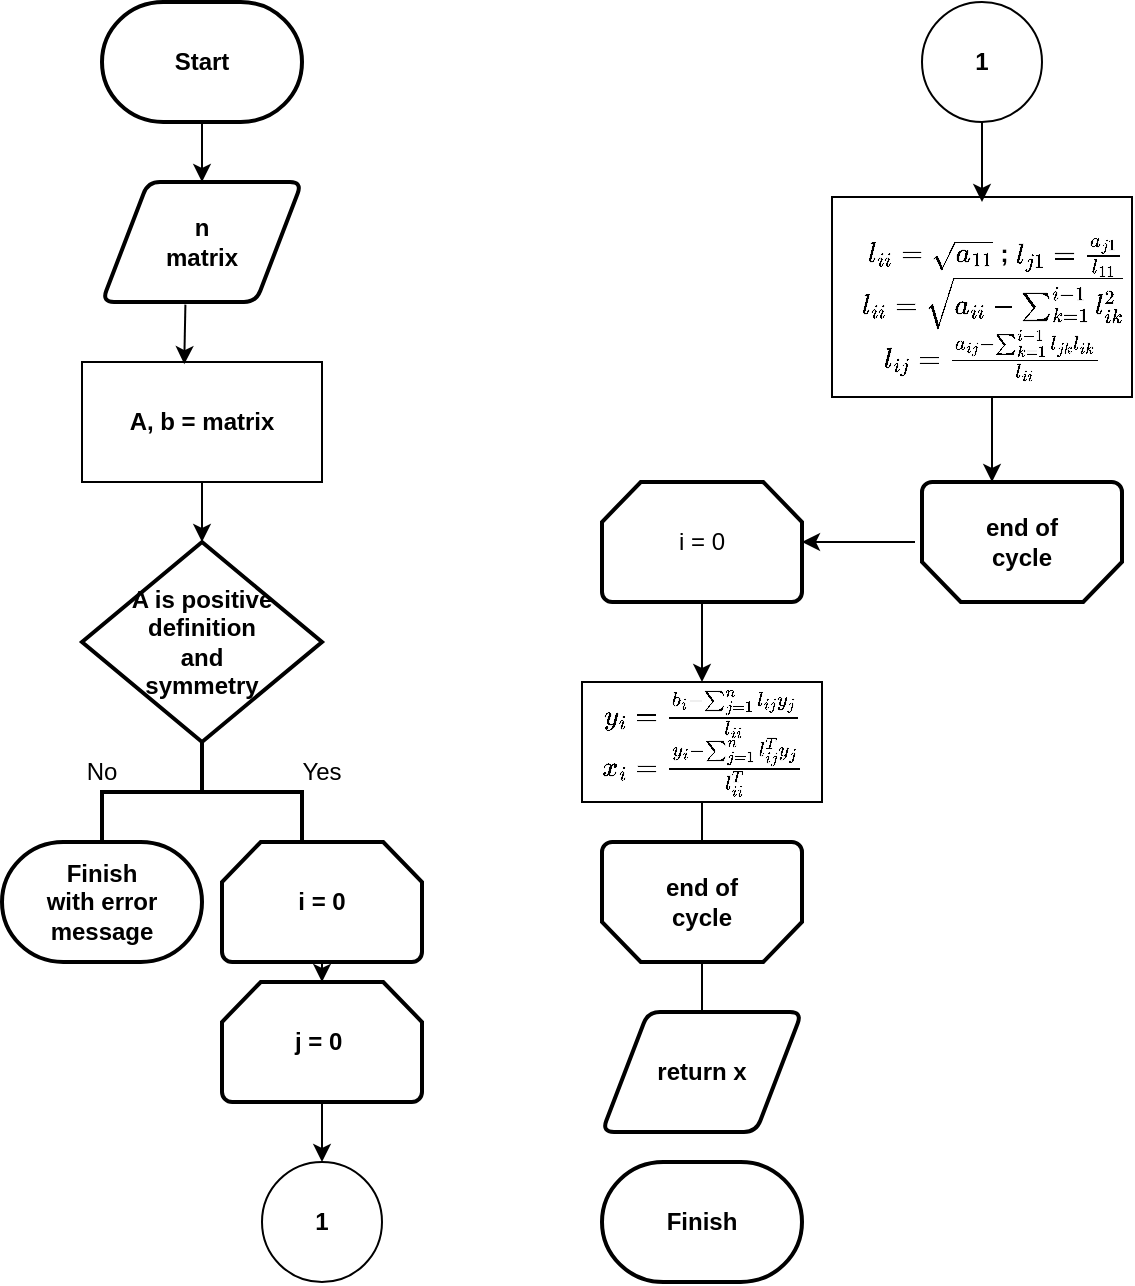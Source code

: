 <mxfile version="24.1.0" type="device">
  <diagram id="C5RBs43oDa-KdzZeNtuy" name="Page-1">
    <mxGraphModel dx="888" dy="649" grid="0" gridSize="10" guides="1" tooltips="1" connect="1" arrows="1" fold="1" page="1" pageScale="1" pageWidth="827" pageHeight="1169" math="1" shadow="0">
      <root>
        <mxCell id="WIyWlLk6GJQsqaUBKTNV-0" />
        <mxCell id="WIyWlLk6GJQsqaUBKTNV-1" parent="WIyWlLk6GJQsqaUBKTNV-0" />
        <mxCell id="QrzHnnApFiV9h2MrCgL_-10" value="" style="strokeWidth=2;html=1;shape=mxgraph.flowchart.loop_limit;whiteSpace=wrap;direction=west;" vertex="1" parent="WIyWlLk6GJQsqaUBKTNV-1">
          <mxGeometry x="490" y="290" width="100" height="60" as="geometry" />
        </mxCell>
        <mxCell id="1LRt_Oba3C3Pv4bp5Dec-0" value="" style="strokeWidth=2;html=1;shape=mxgraph.flowchart.terminator;whiteSpace=wrap;" parent="WIyWlLk6GJQsqaUBKTNV-1" vertex="1">
          <mxGeometry x="80" y="50" width="100" height="60" as="geometry" />
        </mxCell>
        <mxCell id="1LRt_Oba3C3Pv4bp5Dec-1" value="&lt;b&gt;Start&lt;/b&gt;" style="text;html=1;align=center;verticalAlign=middle;whiteSpace=wrap;rounded=0;" parent="WIyWlLk6GJQsqaUBKTNV-1" vertex="1">
          <mxGeometry x="100" y="65" width="60" height="30" as="geometry" />
        </mxCell>
        <mxCell id="1LRt_Oba3C3Pv4bp5Dec-2" value="" style="endArrow=classic;html=1;rounded=0;exitX=0.5;exitY=1;exitDx=0;exitDy=0;exitPerimeter=0;" parent="WIyWlLk6GJQsqaUBKTNV-1" source="1LRt_Oba3C3Pv4bp5Dec-0" edge="1">
          <mxGeometry width="50" height="50" relative="1" as="geometry">
            <mxPoint x="270" y="270" as="sourcePoint" />
            <mxPoint x="130" y="140" as="targetPoint" />
          </mxGeometry>
        </mxCell>
        <mxCell id="1LRt_Oba3C3Pv4bp5Dec-3" value="" style="shape=parallelogram;html=1;strokeWidth=2;perimeter=parallelogramPerimeter;whiteSpace=wrap;rounded=1;arcSize=12;size=0.23;" parent="WIyWlLk6GJQsqaUBKTNV-1" vertex="1">
          <mxGeometry x="80" y="140" width="100" height="60" as="geometry" />
        </mxCell>
        <mxCell id="1LRt_Oba3C3Pv4bp5Dec-4" value="&lt;b&gt;n&lt;/b&gt;&lt;div&gt;&lt;b&gt;matrix&lt;/b&gt;&lt;/div&gt;" style="text;html=1;align=center;verticalAlign=middle;whiteSpace=wrap;rounded=0;" parent="WIyWlLk6GJQsqaUBKTNV-1" vertex="1">
          <mxGeometry x="100" y="155" width="60" height="30" as="geometry" />
        </mxCell>
        <mxCell id="1LRt_Oba3C3Pv4bp5Dec-5" value="" style="rounded=0;whiteSpace=wrap;html=1;" parent="WIyWlLk6GJQsqaUBKTNV-1" vertex="1">
          <mxGeometry x="70" y="230" width="120" height="60" as="geometry" />
        </mxCell>
        <mxCell id="1LRt_Oba3C3Pv4bp5Dec-6" value="" style="endArrow=classic;html=1;rounded=0;exitX=0.417;exitY=1.022;exitDx=0;exitDy=0;exitPerimeter=0;entryX=0.426;entryY=0.018;entryDx=0;entryDy=0;entryPerimeter=0;" parent="WIyWlLk6GJQsqaUBKTNV-1" source="1LRt_Oba3C3Pv4bp5Dec-3" target="1LRt_Oba3C3Pv4bp5Dec-5" edge="1">
          <mxGeometry width="50" height="50" relative="1" as="geometry">
            <mxPoint x="270" y="270" as="sourcePoint" />
            <mxPoint x="320" y="220" as="targetPoint" />
          </mxGeometry>
        </mxCell>
        <mxCell id="1LRt_Oba3C3Pv4bp5Dec-7" value="&lt;b&gt;A, b = matrix&lt;/b&gt;" style="text;html=1;align=center;verticalAlign=middle;whiteSpace=wrap;rounded=0;" parent="WIyWlLk6GJQsqaUBKTNV-1" vertex="1">
          <mxGeometry x="90" y="245" width="80" height="30" as="geometry" />
        </mxCell>
        <mxCell id="1LRt_Oba3C3Pv4bp5Dec-8" value="" style="strokeWidth=2;html=1;shape=mxgraph.flowchart.decision;whiteSpace=wrap;" parent="WIyWlLk6GJQsqaUBKTNV-1" vertex="1">
          <mxGeometry x="70" y="320" width="120" height="100" as="geometry" />
        </mxCell>
        <mxCell id="1LRt_Oba3C3Pv4bp5Dec-9" value="" style="endArrow=classic;html=1;rounded=0;exitX=0.5;exitY=1;exitDx=0;exitDy=0;entryX=0.5;entryY=0;entryDx=0;entryDy=0;entryPerimeter=0;" parent="WIyWlLk6GJQsqaUBKTNV-1" source="1LRt_Oba3C3Pv4bp5Dec-5" target="1LRt_Oba3C3Pv4bp5Dec-8" edge="1">
          <mxGeometry width="50" height="50" relative="1" as="geometry">
            <mxPoint x="270" y="270" as="sourcePoint" />
            <mxPoint x="320" y="220" as="targetPoint" />
          </mxGeometry>
        </mxCell>
        <mxCell id="1LRt_Oba3C3Pv4bp5Dec-10" value="&lt;b&gt;A is positive definition and symmetry&lt;/b&gt;" style="text;html=1;align=center;verticalAlign=middle;whiteSpace=wrap;rounded=0;" parent="WIyWlLk6GJQsqaUBKTNV-1" vertex="1">
          <mxGeometry x="90" y="355" width="80" height="30" as="geometry" />
        </mxCell>
        <mxCell id="1LRt_Oba3C3Pv4bp5Dec-13" value="" style="strokeWidth=2;html=1;shape=mxgraph.flowchart.annotation_2;align=left;labelPosition=right;pointerEvents=1;direction=south;" parent="WIyWlLk6GJQsqaUBKTNV-1" vertex="1">
          <mxGeometry x="80" y="420" width="100" height="50" as="geometry" />
        </mxCell>
        <mxCell id="1LRt_Oba3C3Pv4bp5Dec-14" value="Yes" style="text;html=1;align=center;verticalAlign=middle;whiteSpace=wrap;rounded=0;" parent="WIyWlLk6GJQsqaUBKTNV-1" vertex="1">
          <mxGeometry x="160" y="420" width="60" height="30" as="geometry" />
        </mxCell>
        <mxCell id="1LRt_Oba3C3Pv4bp5Dec-15" value="No" style="text;html=1;align=center;verticalAlign=middle;whiteSpace=wrap;rounded=0;" parent="WIyWlLk6GJQsqaUBKTNV-1" vertex="1">
          <mxGeometry x="50" y="420" width="60" height="30" as="geometry" />
        </mxCell>
        <mxCell id="1LRt_Oba3C3Pv4bp5Dec-16" value="" style="strokeWidth=2;html=1;shape=mxgraph.flowchart.terminator;whiteSpace=wrap;" parent="WIyWlLk6GJQsqaUBKTNV-1" vertex="1">
          <mxGeometry x="30" y="470" width="100" height="60" as="geometry" />
        </mxCell>
        <mxCell id="1LRt_Oba3C3Pv4bp5Dec-17" value="&lt;b&gt;Finish with error message&lt;/b&gt;" style="text;html=1;align=center;verticalAlign=middle;whiteSpace=wrap;rounded=0;" parent="WIyWlLk6GJQsqaUBKTNV-1" vertex="1">
          <mxGeometry x="50" y="485" width="60" height="30" as="geometry" />
        </mxCell>
        <mxCell id="1LRt_Oba3C3Pv4bp5Dec-18" value="" style="rounded=0;whiteSpace=wrap;html=1;" parent="WIyWlLk6GJQsqaUBKTNV-1" vertex="1">
          <mxGeometry x="445" y="147.5" width="150" height="100" as="geometry" />
        </mxCell>
        <mxCell id="1LRt_Oba3C3Pv4bp5Dec-22" value="&lt;div&gt;&lt;span style=&quot;background-color: initial;&quot;&gt;&lt;b&gt;&amp;nbsp;\(l_{i i} = \sqrt{a_{1 1}}\) ; \(l_{j 1} = \frac{a_{j 1}}{l_{1 1}}\) \(l_{i i} = \sqrt{a_{i i} - \sum_{k=1}^{i-1}l_{i k}^2}\) \(l_{i j} = \frac{a_{i j} - \sum_{k=1}^{i-1}l_{j k}l_{i k}}{l_{i i}}\)&lt;/b&gt;&lt;/span&gt;&lt;/div&gt;" style="text;html=1;align=center;verticalAlign=middle;whiteSpace=wrap;rounded=0;" parent="WIyWlLk6GJQsqaUBKTNV-1" vertex="1">
          <mxGeometry x="490" y="157.5" width="70" height="90" as="geometry" />
        </mxCell>
        <mxCell id="1LRt_Oba3C3Pv4bp5Dec-23" value="" style="strokeWidth=2;html=1;shape=mxgraph.flowchart.loop_limit;whiteSpace=wrap;" parent="WIyWlLk6GJQsqaUBKTNV-1" vertex="1">
          <mxGeometry x="140" y="470" width="100" height="60" as="geometry" />
        </mxCell>
        <mxCell id="1LRt_Oba3C3Pv4bp5Dec-24" value="&lt;b&gt;i = 0&lt;/b&gt;" style="text;html=1;align=center;verticalAlign=middle;whiteSpace=wrap;rounded=0;" parent="WIyWlLk6GJQsqaUBKTNV-1" vertex="1">
          <mxGeometry x="160" y="485" width="60" height="30" as="geometry" />
        </mxCell>
        <mxCell id="1LRt_Oba3C3Pv4bp5Dec-25" value="" style="strokeWidth=2;html=1;shape=mxgraph.flowchart.loop_limit;whiteSpace=wrap;" parent="WIyWlLk6GJQsqaUBKTNV-1" vertex="1">
          <mxGeometry x="140" y="540" width="100" height="60" as="geometry" />
        </mxCell>
        <mxCell id="1LRt_Oba3C3Pv4bp5Dec-26" value="&lt;b&gt;j = 0&amp;nbsp;&lt;/b&gt;" style="text;html=1;align=center;verticalAlign=middle;whiteSpace=wrap;rounded=0;" parent="WIyWlLk6GJQsqaUBKTNV-1" vertex="1">
          <mxGeometry x="160" y="555" width="60" height="30" as="geometry" />
        </mxCell>
        <mxCell id="1LRt_Oba3C3Pv4bp5Dec-27" value="" style="endArrow=classic;html=1;rounded=0;exitX=0.5;exitY=1;exitDx=0;exitDy=0;exitPerimeter=0;entryX=0.5;entryY=0;entryDx=0;entryDy=0;entryPerimeter=0;" parent="WIyWlLk6GJQsqaUBKTNV-1" source="1LRt_Oba3C3Pv4bp5Dec-23" target="1LRt_Oba3C3Pv4bp5Dec-25" edge="1">
          <mxGeometry width="50" height="50" relative="1" as="geometry">
            <mxPoint x="140" y="540" as="sourcePoint" />
            <mxPoint x="190" y="490" as="targetPoint" />
          </mxGeometry>
        </mxCell>
        <mxCell id="1LRt_Oba3C3Pv4bp5Dec-28" value="" style="endArrow=classic;html=1;rounded=0;exitX=0.5;exitY=1;exitDx=0;exitDy=0;exitPerimeter=0;" parent="WIyWlLk6GJQsqaUBKTNV-1" source="1LRt_Oba3C3Pv4bp5Dec-25" edge="1">
          <mxGeometry width="50" height="50" relative="1" as="geometry">
            <mxPoint x="140" y="540" as="sourcePoint" />
            <mxPoint x="190" y="630" as="targetPoint" />
          </mxGeometry>
        </mxCell>
        <mxCell id="1LRt_Oba3C3Pv4bp5Dec-30" value="" style="verticalLabelPosition=bottom;verticalAlign=top;html=1;shape=mxgraph.flowchart.on-page_reference;" parent="WIyWlLk6GJQsqaUBKTNV-1" vertex="1">
          <mxGeometry x="160" y="630" width="60" height="60" as="geometry" />
        </mxCell>
        <mxCell id="1LRt_Oba3C3Pv4bp5Dec-31" value="&lt;b&gt;1&lt;/b&gt;" style="text;html=1;align=center;verticalAlign=middle;whiteSpace=wrap;rounded=0;" parent="WIyWlLk6GJQsqaUBKTNV-1" vertex="1">
          <mxGeometry x="160" y="645" width="60" height="30" as="geometry" />
        </mxCell>
        <mxCell id="1LRt_Oba3C3Pv4bp5Dec-32" value="" style="verticalLabelPosition=bottom;verticalAlign=top;html=1;shape=mxgraph.flowchart.on-page_reference;" parent="WIyWlLk6GJQsqaUBKTNV-1" vertex="1">
          <mxGeometry x="490" y="50" width="60" height="60" as="geometry" />
        </mxCell>
        <mxCell id="1LRt_Oba3C3Pv4bp5Dec-33" value="&lt;b&gt;1&lt;/b&gt;" style="text;html=1;align=center;verticalAlign=middle;whiteSpace=wrap;rounded=0;" parent="WIyWlLk6GJQsqaUBKTNV-1" vertex="1">
          <mxGeometry x="490" y="65" width="60" height="30" as="geometry" />
        </mxCell>
        <mxCell id="1LRt_Oba3C3Pv4bp5Dec-34" value="" style="endArrow=classic;html=1;rounded=0;exitX=0.5;exitY=1;exitDx=0;exitDy=0;exitPerimeter=0;" parent="WIyWlLk6GJQsqaUBKTNV-1" source="1LRt_Oba3C3Pv4bp5Dec-32" edge="1">
          <mxGeometry width="50" height="50" relative="1" as="geometry">
            <mxPoint x="320" y="380" as="sourcePoint" />
            <mxPoint x="520" y="150" as="targetPoint" />
          </mxGeometry>
        </mxCell>
        <mxCell id="1LRt_Oba3C3Pv4bp5Dec-36" value="&lt;b&gt;end of cycle&lt;/b&gt;" style="text;html=1;align=center;verticalAlign=middle;whiteSpace=wrap;rounded=0;" parent="WIyWlLk6GJQsqaUBKTNV-1" vertex="1">
          <mxGeometry x="510" y="305" width="60" height="30" as="geometry" />
        </mxCell>
        <mxCell id="QrzHnnApFiV9h2MrCgL_-0" value="" style="endArrow=classic;html=1;rounded=0;exitX=0.5;exitY=1;exitDx=0;exitDy=0;entryX=0.5;entryY=0;entryDx=0;entryDy=0;" edge="1" parent="WIyWlLk6GJQsqaUBKTNV-1" source="1LRt_Oba3C3Pv4bp5Dec-22">
          <mxGeometry width="50" height="50" relative="1" as="geometry">
            <mxPoint x="320" y="280" as="sourcePoint" />
            <mxPoint x="525" y="290" as="targetPoint" />
          </mxGeometry>
        </mxCell>
        <mxCell id="QrzHnnApFiV9h2MrCgL_-1" value="" style="strokeWidth=2;html=1;shape=mxgraph.flowchart.loop_limit;whiteSpace=wrap;" vertex="1" parent="WIyWlLk6GJQsqaUBKTNV-1">
          <mxGeometry x="330" y="290" width="100" height="60" as="geometry" />
        </mxCell>
        <mxCell id="QrzHnnApFiV9h2MrCgL_-2" value="" style="endArrow=classic;html=1;rounded=0;exitX=0;exitY=0.5;exitDx=0;exitDy=0;entryX=1;entryY=0.5;entryDx=0;entryDy=0;entryPerimeter=0;" edge="1" parent="WIyWlLk6GJQsqaUBKTNV-1" target="QrzHnnApFiV9h2MrCgL_-1">
          <mxGeometry width="50" height="50" relative="1" as="geometry">
            <mxPoint x="486.5" y="320" as="sourcePoint" />
            <mxPoint x="350" y="390" as="targetPoint" />
          </mxGeometry>
        </mxCell>
        <mxCell id="QrzHnnApFiV9h2MrCgL_-3" value="i = 0" style="text;html=1;align=center;verticalAlign=middle;whiteSpace=wrap;rounded=0;" vertex="1" parent="WIyWlLk6GJQsqaUBKTNV-1">
          <mxGeometry x="350" y="305" width="60" height="30" as="geometry" />
        </mxCell>
        <mxCell id="QrzHnnApFiV9h2MrCgL_-4" value="" style="endArrow=classic;html=1;rounded=0;exitX=0.5;exitY=1;exitDx=0;exitDy=0;exitPerimeter=0;" edge="1" parent="WIyWlLk6GJQsqaUBKTNV-1" source="QrzHnnApFiV9h2MrCgL_-1" target="QrzHnnApFiV9h2MrCgL_-5">
          <mxGeometry width="50" height="50" relative="1" as="geometry">
            <mxPoint x="270" y="450" as="sourcePoint" />
            <mxPoint x="380" y="390" as="targetPoint" />
          </mxGeometry>
        </mxCell>
        <mxCell id="QrzHnnApFiV9h2MrCgL_-5" value="" style="rounded=0;whiteSpace=wrap;html=1;" vertex="1" parent="WIyWlLk6GJQsqaUBKTNV-1">
          <mxGeometry x="320" y="390" width="120" height="60" as="geometry" />
        </mxCell>
        <mxCell id="QrzHnnApFiV9h2MrCgL_-6" value="\(y_{i} = \frac{b_{i} - \sum_{j = 1}^{n}l_{i j}y_{j}}{l_{i i}}\) \(x_{i} = \frac{y_{i} - \sum_{j = 1}^{n}l_{i j}^{T}y_{j}}{l_{i i}^{T}}\)" style="text;html=1;align=center;verticalAlign=middle;whiteSpace=wrap;rounded=0;" vertex="1" parent="WIyWlLk6GJQsqaUBKTNV-1">
          <mxGeometry x="350" y="405" width="60" height="30" as="geometry" />
        </mxCell>
        <mxCell id="QrzHnnApFiV9h2MrCgL_-8" value="" style="strokeWidth=2;html=1;shape=mxgraph.flowchart.loop_limit;whiteSpace=wrap;direction=west;" vertex="1" parent="WIyWlLk6GJQsqaUBKTNV-1">
          <mxGeometry x="330" y="470" width="100" height="60" as="geometry" />
        </mxCell>
        <mxCell id="QrzHnnApFiV9h2MrCgL_-9" value="" style="endArrow=none;html=1;rounded=0;exitX=0.5;exitY=1;exitDx=0;exitDy=0;exitPerimeter=0;entryX=0.5;entryY=1;entryDx=0;entryDy=0;" edge="1" parent="WIyWlLk6GJQsqaUBKTNV-1" source="QrzHnnApFiV9h2MrCgL_-8" target="QrzHnnApFiV9h2MrCgL_-5">
          <mxGeometry width="50" height="50" relative="1" as="geometry">
            <mxPoint x="270" y="450" as="sourcePoint" />
            <mxPoint x="320" y="400" as="targetPoint" />
          </mxGeometry>
        </mxCell>
        <mxCell id="QrzHnnApFiV9h2MrCgL_-11" style="edgeStyle=orthogonalEdgeStyle;rounded=0;orthogonalLoop=1;jettySize=auto;html=1;exitX=0.5;exitY=1;exitDx=0;exitDy=0;" edge="1" parent="WIyWlLk6GJQsqaUBKTNV-1" source="1LRt_Oba3C3Pv4bp5Dec-36" target="1LRt_Oba3C3Pv4bp5Dec-36">
          <mxGeometry relative="1" as="geometry" />
        </mxCell>
        <mxCell id="QrzHnnApFiV9h2MrCgL_-12" value="&lt;b&gt;end of cycle&lt;/b&gt;" style="text;html=1;align=center;verticalAlign=middle;whiteSpace=wrap;rounded=0;" vertex="1" parent="WIyWlLk6GJQsqaUBKTNV-1">
          <mxGeometry x="350" y="485" width="60" height="30" as="geometry" />
        </mxCell>
        <mxCell id="QrzHnnApFiV9h2MrCgL_-13" value="" style="shape=parallelogram;html=1;strokeWidth=2;perimeter=parallelogramPerimeter;whiteSpace=wrap;rounded=1;arcSize=12;size=0.23;" vertex="1" parent="WIyWlLk6GJQsqaUBKTNV-1">
          <mxGeometry x="330" y="555" width="100" height="60" as="geometry" />
        </mxCell>
        <mxCell id="QrzHnnApFiV9h2MrCgL_-14" value="" style="endArrow=none;html=1;rounded=0;exitX=0.5;exitY=0;exitDx=0;exitDy=0;entryX=0.5;entryY=0;entryDx=0;entryDy=0;entryPerimeter=0;" edge="1" parent="WIyWlLk6GJQsqaUBKTNV-1" source="QrzHnnApFiV9h2MrCgL_-13" target="QrzHnnApFiV9h2MrCgL_-8">
          <mxGeometry width="50" height="50" relative="1" as="geometry">
            <mxPoint x="270" y="530" as="sourcePoint" />
            <mxPoint x="320" y="480" as="targetPoint" />
          </mxGeometry>
        </mxCell>
        <mxCell id="QrzHnnApFiV9h2MrCgL_-15" value="&lt;b&gt;return x&lt;/b&gt;" style="text;html=1;align=center;verticalAlign=middle;whiteSpace=wrap;rounded=0;" vertex="1" parent="WIyWlLk6GJQsqaUBKTNV-1">
          <mxGeometry x="350" y="570" width="60" height="30" as="geometry" />
        </mxCell>
        <mxCell id="QrzHnnApFiV9h2MrCgL_-17" value="" style="strokeWidth=2;html=1;shape=mxgraph.flowchart.terminator;whiteSpace=wrap;" vertex="1" parent="WIyWlLk6GJQsqaUBKTNV-1">
          <mxGeometry x="330" y="630" width="100" height="60" as="geometry" />
        </mxCell>
        <mxCell id="QrzHnnApFiV9h2MrCgL_-18" value="&lt;b&gt;Finish&lt;/b&gt;" style="text;html=1;align=center;verticalAlign=middle;whiteSpace=wrap;rounded=0;" vertex="1" parent="WIyWlLk6GJQsqaUBKTNV-1">
          <mxGeometry x="350" y="645" width="60" height="30" as="geometry" />
        </mxCell>
      </root>
    </mxGraphModel>
  </diagram>
</mxfile>
